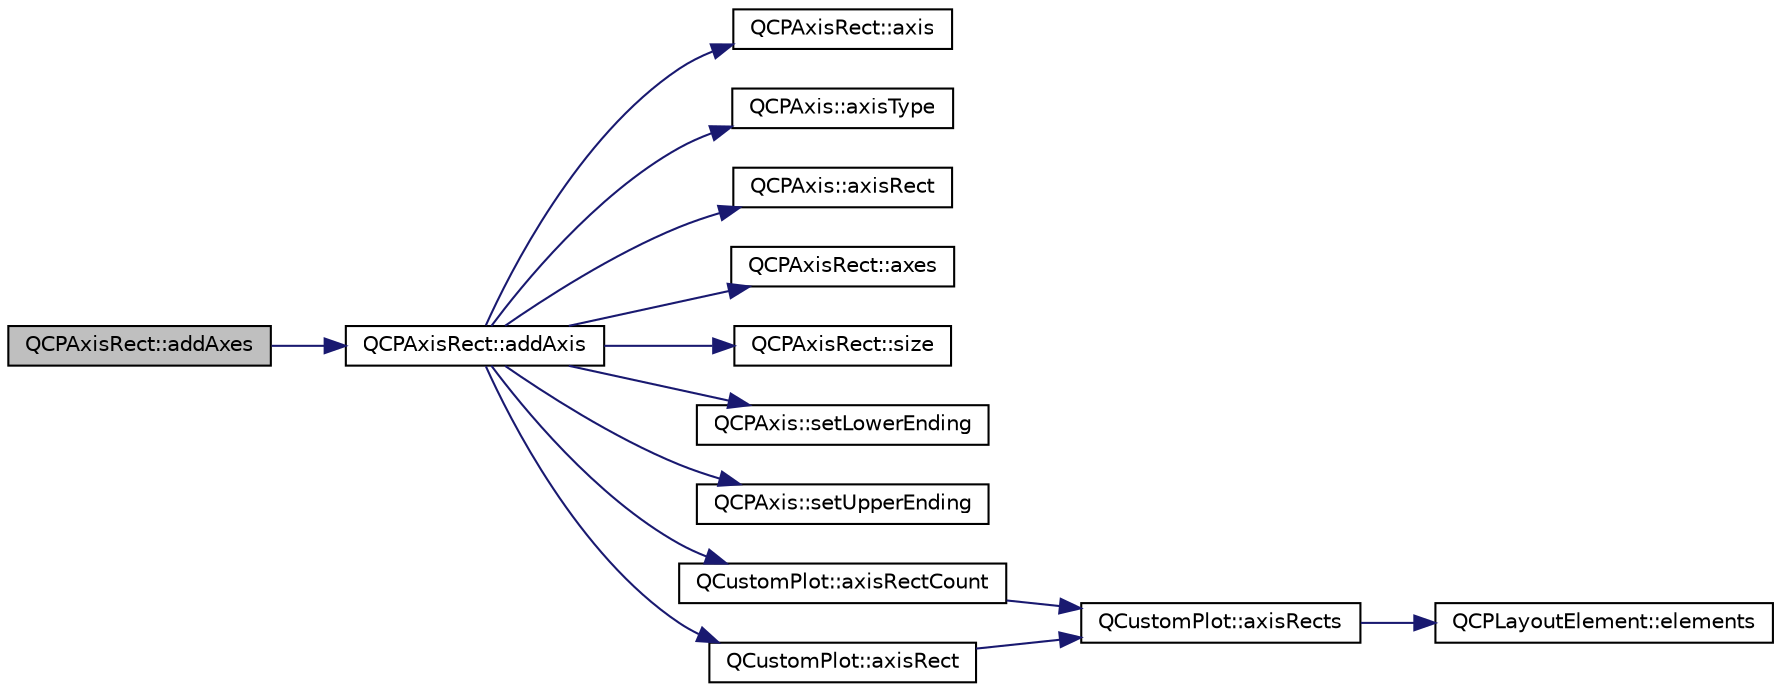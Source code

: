 digraph "QCPAxisRect::addAxes"
{
  edge [fontname="Helvetica",fontsize="10",labelfontname="Helvetica",labelfontsize="10"];
  node [fontname="Helvetica",fontsize="10",shape=record];
  rankdir="LR";
  Node37 [label="QCPAxisRect::addAxes",height=0.2,width=0.4,color="black", fillcolor="grey75", style="filled", fontcolor="black"];
  Node37 -> Node38 [color="midnightblue",fontsize="10",style="solid",fontname="Helvetica"];
  Node38 [label="QCPAxisRect::addAxis",height=0.2,width=0.4,color="black", fillcolor="white", style="filled",URL="$class_q_c_p_axis_rect.html#a2dc336092ccc57d44a46194c8a23e4f4"];
  Node38 -> Node39 [color="midnightblue",fontsize="10",style="solid",fontname="Helvetica"];
  Node39 [label="QCPAxisRect::axis",height=0.2,width=0.4,color="black", fillcolor="white", style="filled",URL="$class_q_c_p_axis_rect.html#a583ae4f6d78b601b732183f6cabecbe1"];
  Node38 -> Node40 [color="midnightblue",fontsize="10",style="solid",fontname="Helvetica"];
  Node40 [label="QCPAxis::axisType",height=0.2,width=0.4,color="black", fillcolor="white", style="filled",URL="$class_q_c_p_axis.html#aa19679359783c5ecd27757b7e5619976"];
  Node38 -> Node41 [color="midnightblue",fontsize="10",style="solid",fontname="Helvetica"];
  Node41 [label="QCPAxis::axisRect",height=0.2,width=0.4,color="black", fillcolor="white", style="filled",URL="$class_q_c_p_axis.html#afc94bcfdf8adfe8e01013f13bdf159a2"];
  Node38 -> Node42 [color="midnightblue",fontsize="10",style="solid",fontname="Helvetica"];
  Node42 [label="QCPAxisRect::axes",height=0.2,width=0.4,color="black", fillcolor="white", style="filled",URL="$class_q_c_p_axis_rect.html#a11657b8faebe9677180860e8057ede26"];
  Node38 -> Node43 [color="midnightblue",fontsize="10",style="solid",fontname="Helvetica"];
  Node43 [label="QCPAxisRect::size",height=0.2,width=0.4,color="black", fillcolor="white", style="filled",URL="$class_q_c_p_axis_rect.html#a7a8289346eb612f422c704f8b75cf479"];
  Node38 -> Node44 [color="midnightblue",fontsize="10",style="solid",fontname="Helvetica"];
  Node44 [label="QCPAxis::setLowerEnding",height=0.2,width=0.4,color="black", fillcolor="white", style="filled",URL="$class_q_c_p_axis.html#a08af1c72db9ae4dc8cb8a973d44405ab"];
  Node38 -> Node45 [color="midnightblue",fontsize="10",style="solid",fontname="Helvetica"];
  Node45 [label="QCPAxis::setUpperEnding",height=0.2,width=0.4,color="black", fillcolor="white", style="filled",URL="$class_q_c_p_axis.html#a69119b892fc306f651763596685aa377"];
  Node38 -> Node46 [color="midnightblue",fontsize="10",style="solid",fontname="Helvetica"];
  Node46 [label="QCustomPlot::axisRectCount",height=0.2,width=0.4,color="black", fillcolor="white", style="filled",URL="$class_q_custom_plot.html#a8f85940aaac50efb466287d9d2d04ec6"];
  Node46 -> Node47 [color="midnightblue",fontsize="10",style="solid",fontname="Helvetica"];
  Node47 [label="QCustomPlot::axisRects",height=0.2,width=0.4,color="black", fillcolor="white", style="filled",URL="$class_q_custom_plot.html#a12af771429e2d7e313c8c5d5fca068fe"];
  Node47 -> Node48 [color="midnightblue",fontsize="10",style="solid",fontname="Helvetica"];
  Node48 [label="QCPLayoutElement::elements",height=0.2,width=0.4,color="black", fillcolor="white", style="filled",URL="$class_q_c_p_layout_element.html#a76dec8cb31e498994a944d7647a43309"];
  Node38 -> Node49 [color="midnightblue",fontsize="10",style="solid",fontname="Helvetica"];
  Node49 [label="QCustomPlot::axisRect",height=0.2,width=0.4,color="black", fillcolor="white", style="filled",URL="$class_q_custom_plot.html#ae5eefcb5f6ca26689b1fd4f6e25b42f9"];
  Node49 -> Node47 [color="midnightblue",fontsize="10",style="solid",fontname="Helvetica"];
}
